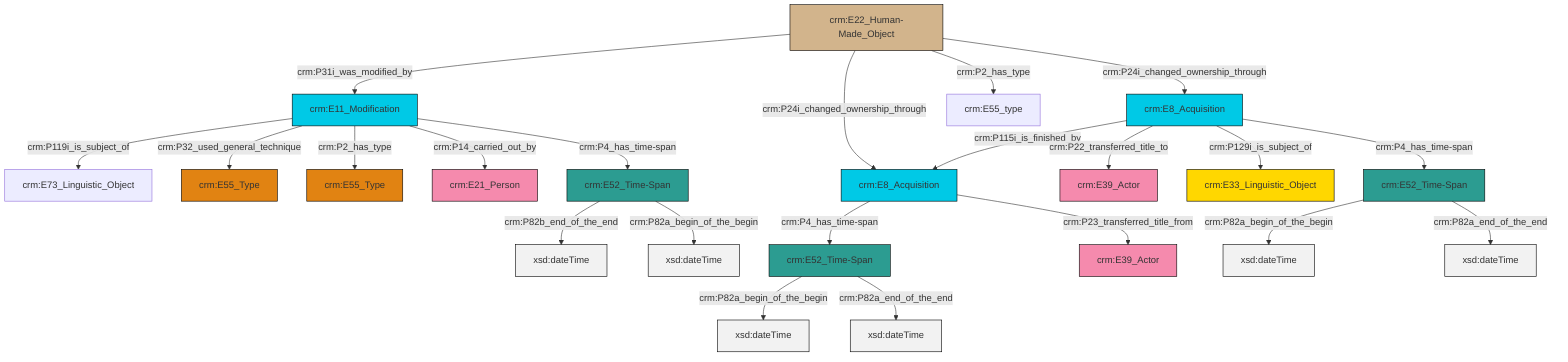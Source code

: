 graph TD
classDef Literal fill:#f2f2f2,stroke:#000000;
classDef CRM_Entity fill:#FFFFFF,stroke:#000000;
classDef Temporal_Entity fill:#00C9E6, stroke:#000000;
classDef Type fill:#E18312, stroke:#000000;
classDef Time-Span fill:#2C9C91, stroke:#000000;
classDef Appellation fill:#FFEB7F, stroke:#000000;
classDef Place fill:#008836, stroke:#000000;
classDef Persistent_Item fill:#B266B2, stroke:#000000;
classDef Conceptual_Object fill:#FFD700, stroke:#000000;
classDef Physical_Thing fill:#D2B48C, stroke:#000000;
classDef Actor fill:#f58aad, stroke:#000000;
classDef PC_Classes fill:#4ce600, stroke:#000000;
classDef Multi fill:#cccccc,stroke:#000000;

4["crm:E11_Modification"]:::Temporal_Entity -->|crm:P119i_is_subject_of| 5["crm:E73_Linguistic_Object"]:::Default
6["crm:E22_Human-Made_Object"]:::Physical_Thing -->|crm:P31i_was_modified_by| 4["crm:E11_Modification"]:::Temporal_Entity
4["crm:E11_Modification"]:::Temporal_Entity -->|crm:P32_used_general_technique| 7["crm:E55_Type"]:::Type
4["crm:E11_Modification"]:::Temporal_Entity -->|crm:P2_has_type| 0["crm:E55_Type"]:::Type
13["crm:E52_Time-Span"]:::Time-Span -->|crm:P82b_end_of_the_end| 14[xsd:dateTime]:::Literal
8["crm:E8_Acquisition"]:::Temporal_Entity -->|crm:P115i_is_finished_by| 15["crm:E8_Acquisition"]:::Temporal_Entity
4["crm:E11_Modification"]:::Temporal_Entity -->|crm:P14_carried_out_by| 2["crm:E21_Person"]:::Actor
6["crm:E22_Human-Made_Object"]:::Physical_Thing -->|crm:P24i_changed_ownership_through| 15["crm:E8_Acquisition"]:::Temporal_Entity
20["crm:E52_Time-Span"]:::Time-Span -->|crm:P82a_begin_of_the_begin| 21[xsd:dateTime]:::Literal
15["crm:E8_Acquisition"]:::Temporal_Entity -->|crm:P4_has_time-span| 20["crm:E52_Time-Span"]:::Time-Span
15["crm:E8_Acquisition"]:::Temporal_Entity -->|crm:P23_transferred_title_from| 11["crm:E39_Actor"]:::Actor
6["crm:E22_Human-Made_Object"]:::Physical_Thing -->|crm:P2_has_type| 26["crm:E55_type"]:::Default
8["crm:E8_Acquisition"]:::Temporal_Entity -->|crm:P22_transferred_title_to| 24["crm:E39_Actor"]:::Actor
13["crm:E52_Time-Span"]:::Time-Span -->|crm:P82a_begin_of_the_begin| 29[xsd:dateTime]:::Literal
17["crm:E52_Time-Span"]:::Time-Span -->|crm:P82a_begin_of_the_begin| 30[xsd:dateTime]:::Literal
8["crm:E8_Acquisition"]:::Temporal_Entity -->|crm:P129i_is_subject_of| 31["crm:E33_Linguistic_Object"]:::Conceptual_Object
17["crm:E52_Time-Span"]:::Time-Span -->|crm:P82a_end_of_the_end| 32[xsd:dateTime]:::Literal
6["crm:E22_Human-Made_Object"]:::Physical_Thing -->|crm:P24i_changed_ownership_through| 8["crm:E8_Acquisition"]:::Temporal_Entity
8["crm:E8_Acquisition"]:::Temporal_Entity -->|crm:P4_has_time-span| 17["crm:E52_Time-Span"]:::Time-Span
20["crm:E52_Time-Span"]:::Time-Span -->|crm:P82a_end_of_the_end| 33[xsd:dateTime]:::Literal
4["crm:E11_Modification"]:::Temporal_Entity -->|crm:P4_has_time-span| 13["crm:E52_Time-Span"]:::Time-Span